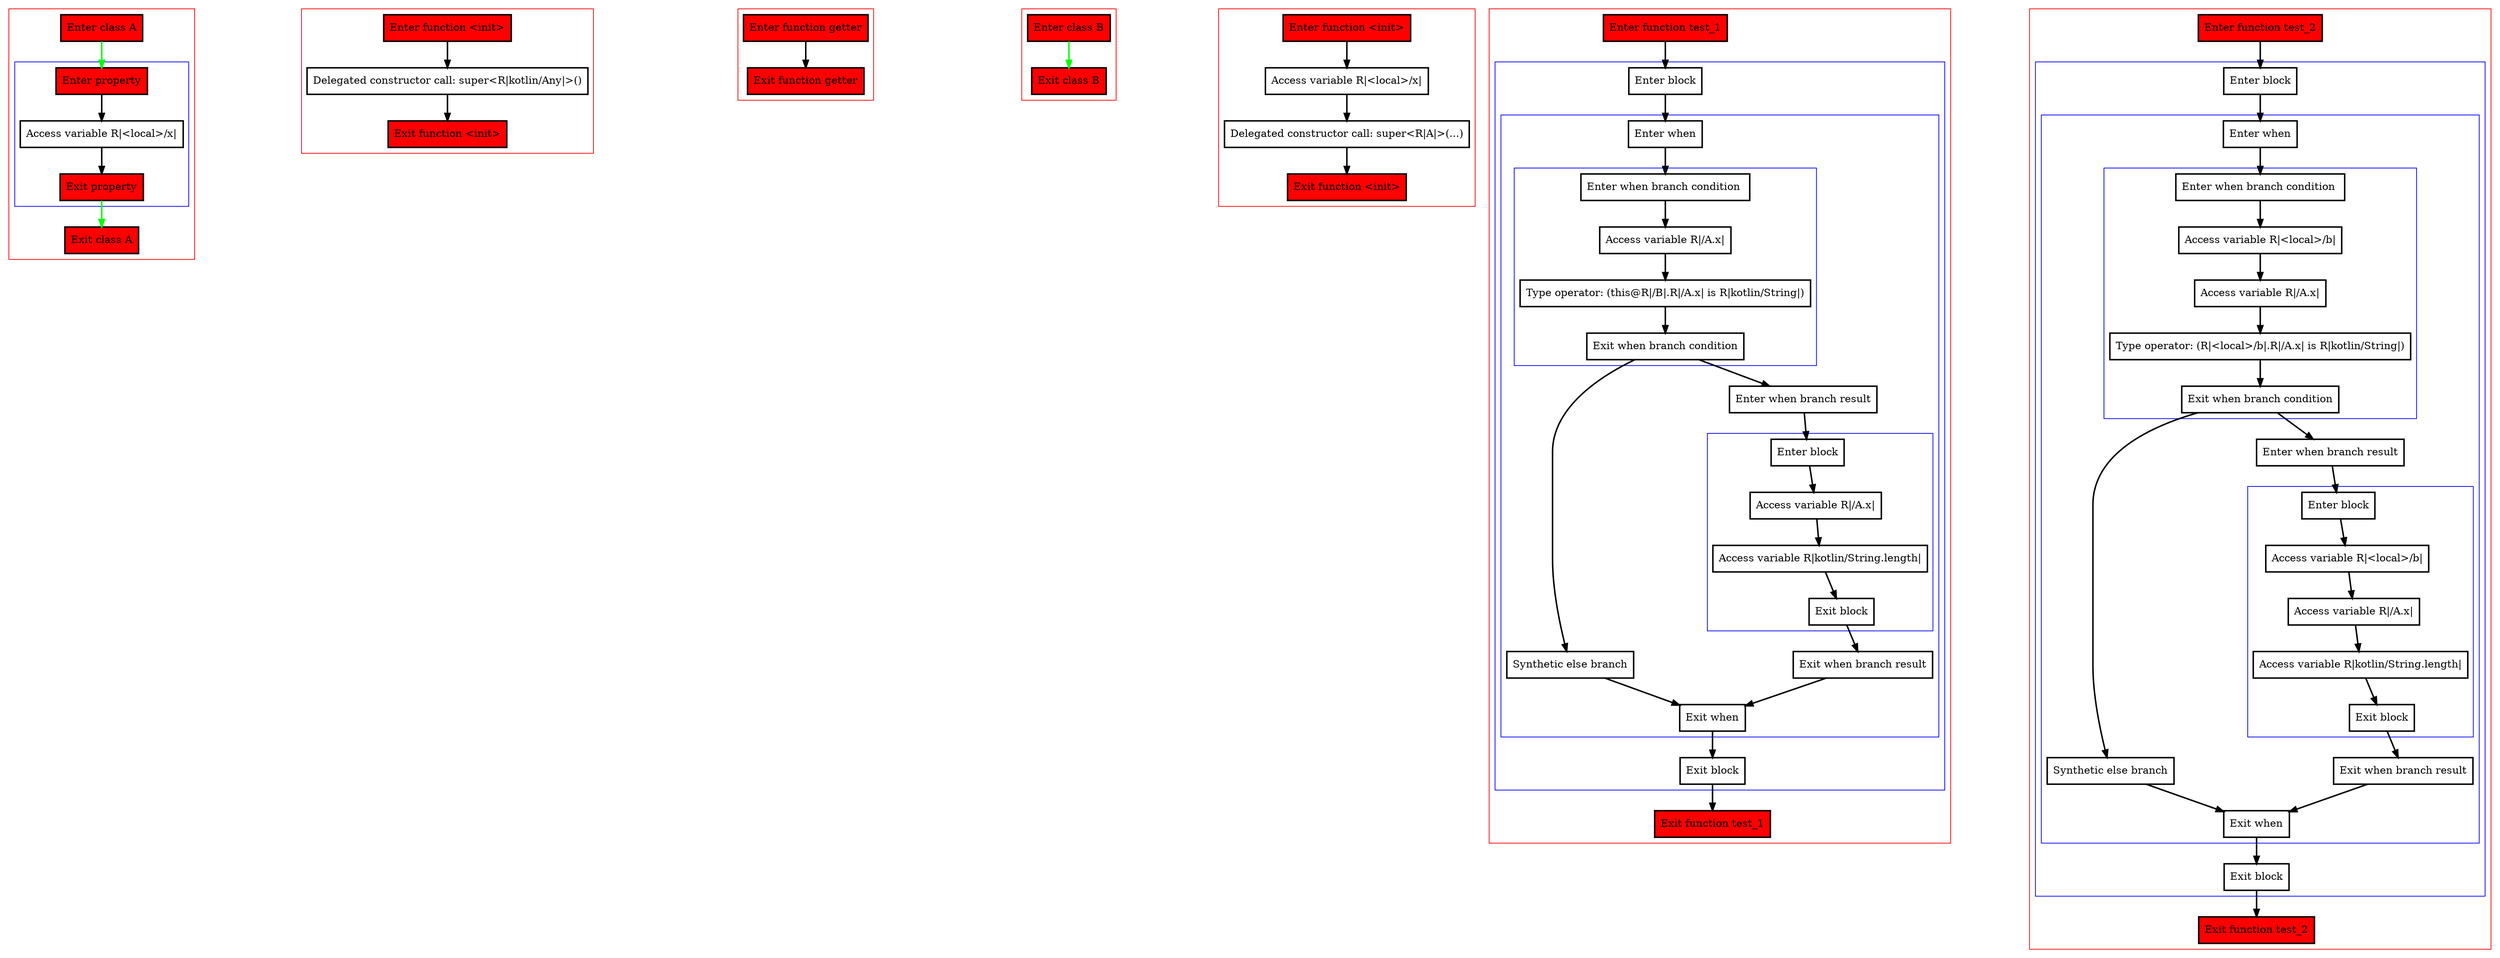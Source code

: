 digraph overridenOpenVal_kt {
    graph [nodesep=3]
    node [shape=box penwidth=2]
    edge [penwidth=2]

    subgraph cluster_0 {
        color=red
        0 [label="Enter class A" style="filled" fillcolor=red];
        subgraph cluster_1 {
            color=blue
            2 [label="Enter property" style="filled" fillcolor=red];
            3 [label="Access variable R|<local>/x|"];
            4 [label="Exit property" style="filled" fillcolor=red];
        }
        1 [label="Exit class A" style="filled" fillcolor=red];
    }
    0 -> {2} [color=green];
    2 -> {3};
    3 -> {4};
    4 -> {1} [color=green];

    subgraph cluster_2 {
        color=red
        5 [label="Enter function <init>" style="filled" fillcolor=red];
        6 [label="Delegated constructor call: super<R|kotlin/Any|>()"];
        7 [label="Exit function <init>" style="filled" fillcolor=red];
    }
    5 -> {6};
    6 -> {7};

    subgraph cluster_3 {
        color=red
        8 [label="Enter function getter" style="filled" fillcolor=red];
        9 [label="Exit function getter" style="filled" fillcolor=red];
    }
    8 -> {9};

    subgraph cluster_4 {
        color=red
        10 [label="Enter class B" style="filled" fillcolor=red];
        11 [label="Exit class B" style="filled" fillcolor=red];
    }
    10 -> {11} [color=green];

    subgraph cluster_5 {
        color=red
        12 [label="Enter function <init>" style="filled" fillcolor=red];
        13 [label="Access variable R|<local>/x|"];
        14 [label="Delegated constructor call: super<R|A|>(...)"];
        15 [label="Exit function <init>" style="filled" fillcolor=red];
    }
    12 -> {13};
    13 -> {14};
    14 -> {15};

    subgraph cluster_6 {
        color=red
        16 [label="Enter function test_1" style="filled" fillcolor=red];
        subgraph cluster_7 {
            color=blue
            17 [label="Enter block"];
            subgraph cluster_8 {
                color=blue
                18 [label="Enter when"];
                subgraph cluster_9 {
                    color=blue
                    19 [label="Enter when branch condition "];
                    20 [label="Access variable R|/A.x|"];
                    21 [label="Type operator: (this@R|/B|.R|/A.x| is R|kotlin/String|)"];
                    22 [label="Exit when branch condition"];
                }
                23 [label="Synthetic else branch"];
                24 [label="Enter when branch result"];
                subgraph cluster_10 {
                    color=blue
                    25 [label="Enter block"];
                    26 [label="Access variable R|/A.x|"];
                    27 [label="Access variable R|kotlin/String.length|"];
                    28 [label="Exit block"];
                }
                29 [label="Exit when branch result"];
                30 [label="Exit when"];
            }
            31 [label="Exit block"];
        }
        32 [label="Exit function test_1" style="filled" fillcolor=red];
    }
    16 -> {17};
    17 -> {18};
    18 -> {19};
    19 -> {20};
    20 -> {21};
    21 -> {22};
    22 -> {24 23};
    23 -> {30};
    24 -> {25};
    25 -> {26};
    26 -> {27};
    27 -> {28};
    28 -> {29};
    29 -> {30};
    30 -> {31};
    31 -> {32};

    subgraph cluster_11 {
        color=red
        33 [label="Enter function test_2" style="filled" fillcolor=red];
        subgraph cluster_12 {
            color=blue
            34 [label="Enter block"];
            subgraph cluster_13 {
                color=blue
                35 [label="Enter when"];
                subgraph cluster_14 {
                    color=blue
                    36 [label="Enter when branch condition "];
                    37 [label="Access variable R|<local>/b|"];
                    38 [label="Access variable R|/A.x|"];
                    39 [label="Type operator: (R|<local>/b|.R|/A.x| is R|kotlin/String|)"];
                    40 [label="Exit when branch condition"];
                }
                41 [label="Synthetic else branch"];
                42 [label="Enter when branch result"];
                subgraph cluster_15 {
                    color=blue
                    43 [label="Enter block"];
                    44 [label="Access variable R|<local>/b|"];
                    45 [label="Access variable R|/A.x|"];
                    46 [label="Access variable R|kotlin/String.length|"];
                    47 [label="Exit block"];
                }
                48 [label="Exit when branch result"];
                49 [label="Exit when"];
            }
            50 [label="Exit block"];
        }
        51 [label="Exit function test_2" style="filled" fillcolor=red];
    }
    33 -> {34};
    34 -> {35};
    35 -> {36};
    36 -> {37};
    37 -> {38};
    38 -> {39};
    39 -> {40};
    40 -> {42 41};
    41 -> {49};
    42 -> {43};
    43 -> {44};
    44 -> {45};
    45 -> {46};
    46 -> {47};
    47 -> {48};
    48 -> {49};
    49 -> {50};
    50 -> {51};

}
